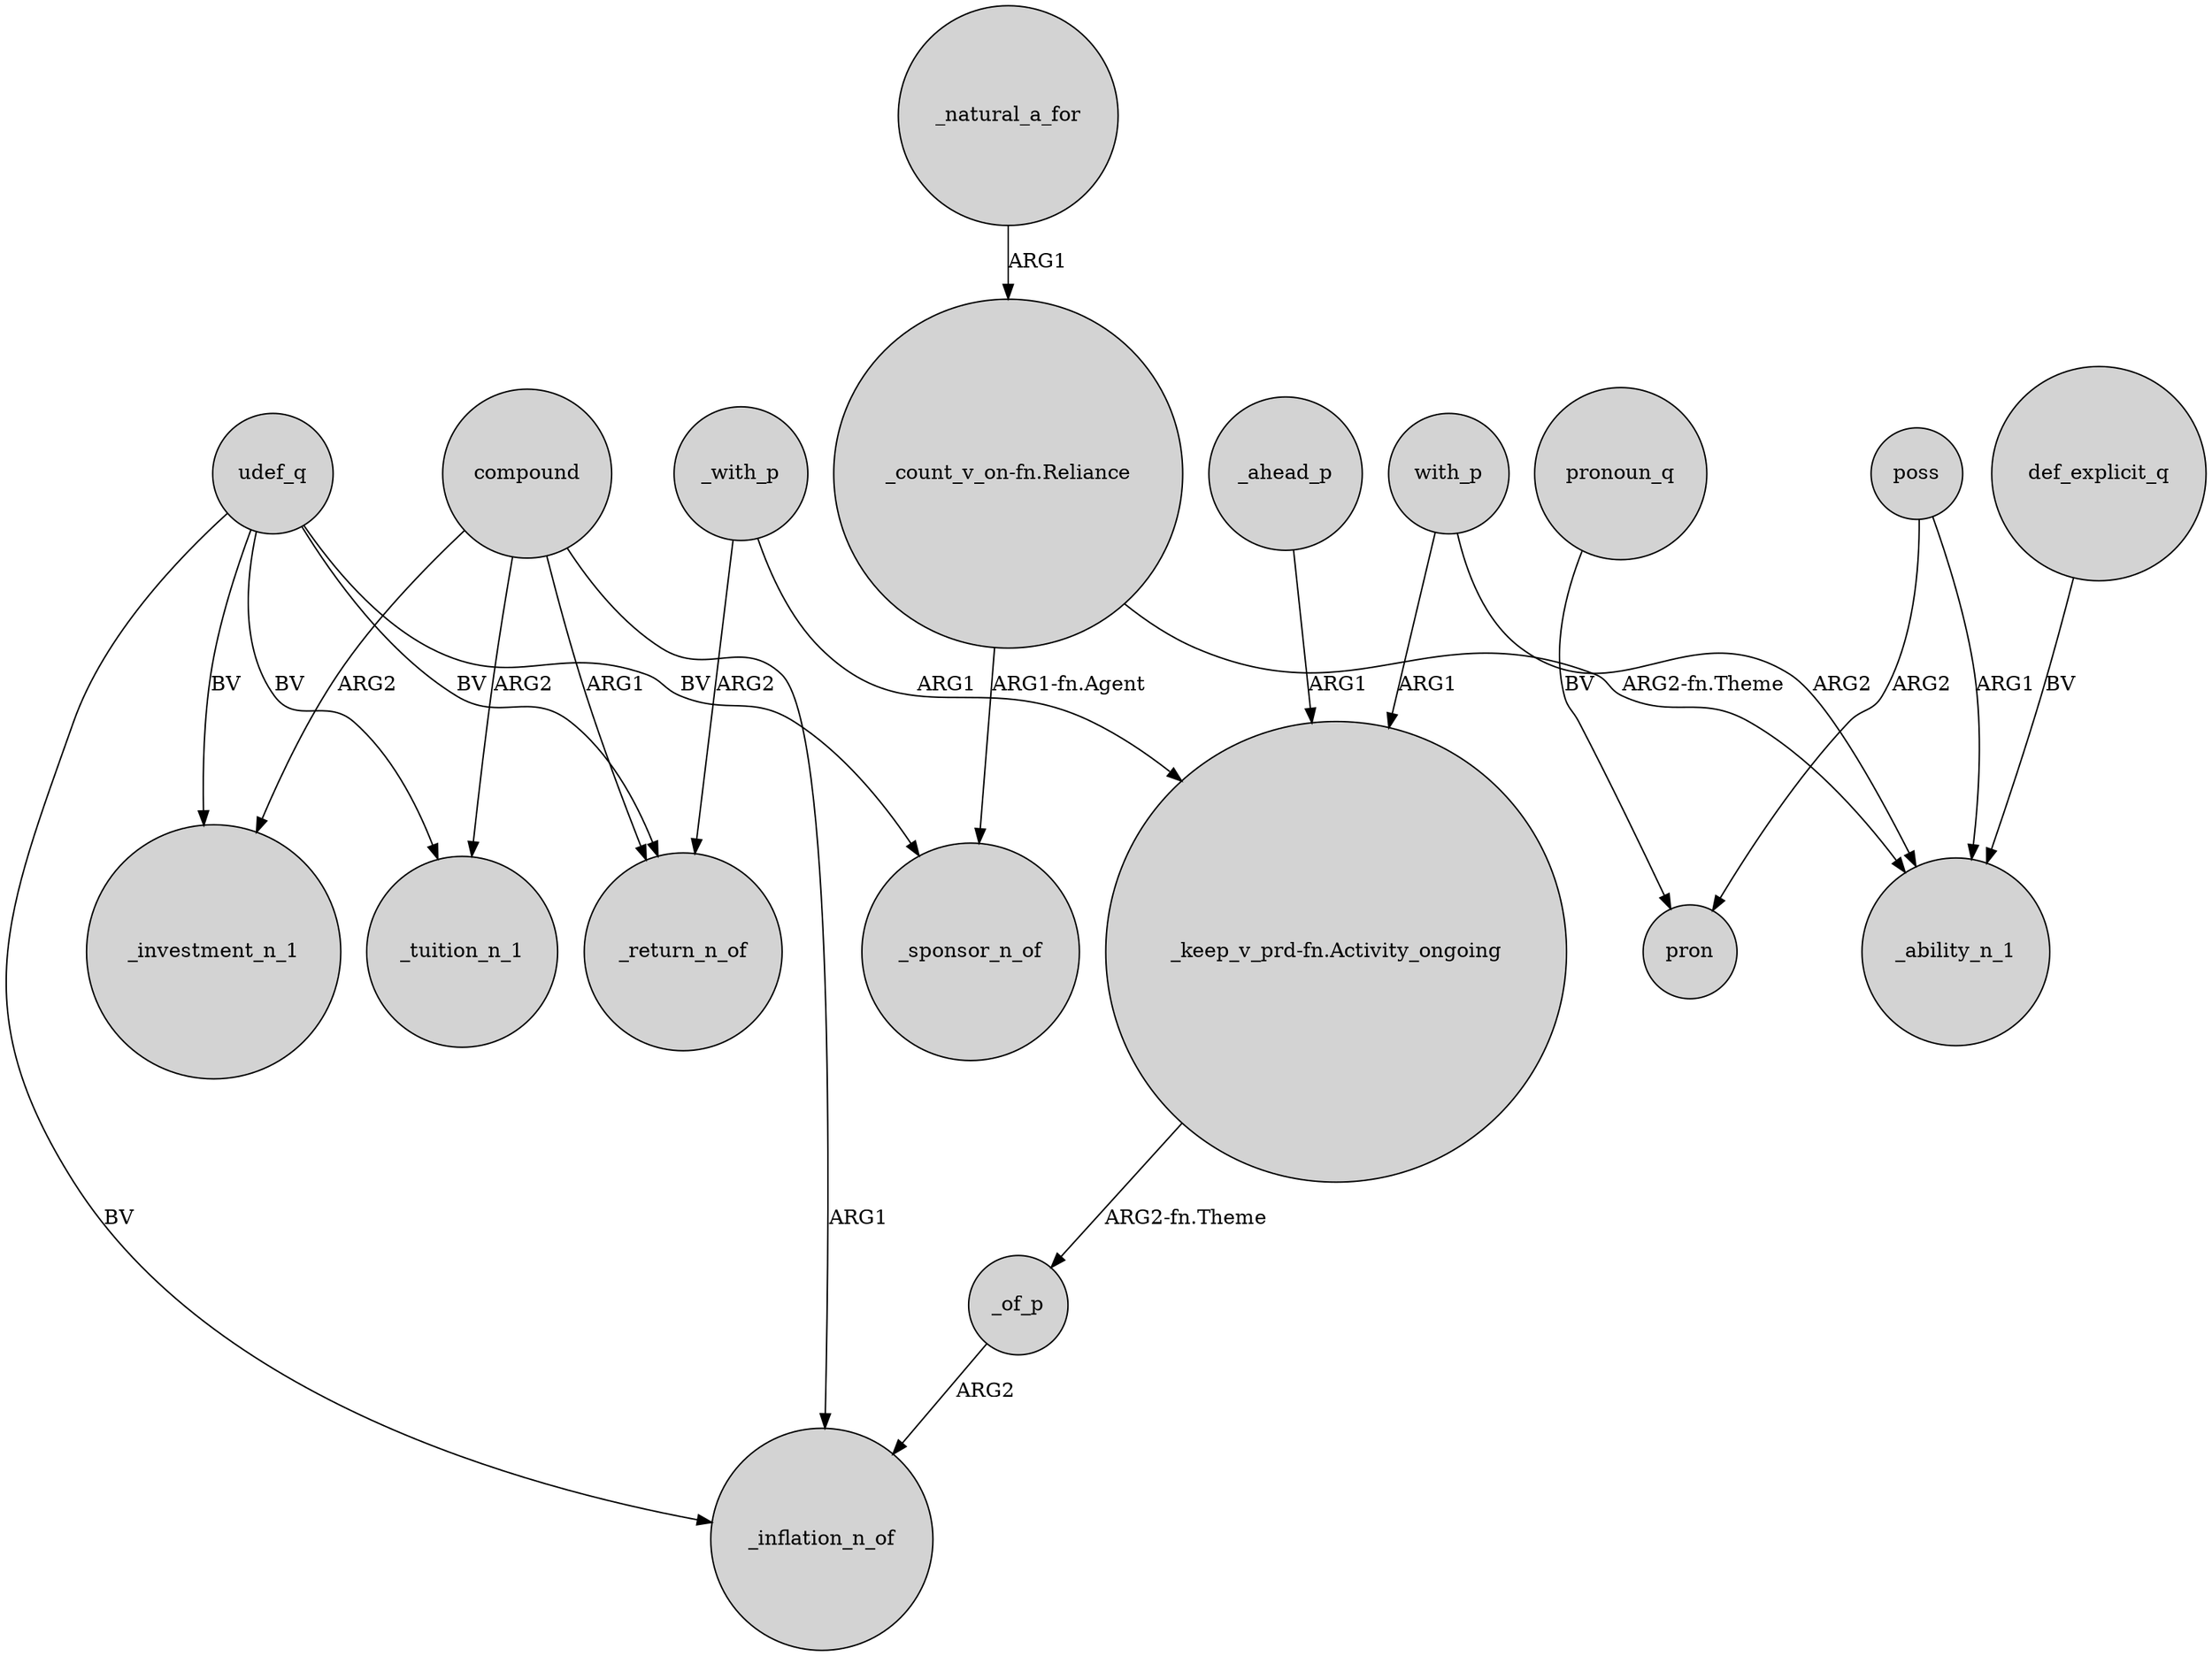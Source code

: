 digraph {
	node [shape=circle style=filled]
	udef_q -> _inflation_n_of [label=BV]
	poss -> pron [label=ARG2]
	"_keep_v_prd-fn.Activity_ongoing" -> _of_p [label="ARG2-fn.Theme"]
	_with_p -> "_keep_v_prd-fn.Activity_ongoing" [label=ARG1]
	udef_q -> _return_n_of [label=BV]
	compound -> _investment_n_1 [label=ARG2]
	compound -> _inflation_n_of [label=ARG1]
	_of_p -> _inflation_n_of [label=ARG2]
	_natural_a_for -> "_count_v_on-fn.Reliance" [label=ARG1]
	poss -> _ability_n_1 [label=ARG1]
	pronoun_q -> pron [label=BV]
	with_p -> _ability_n_1 [label=ARG2]
	def_explicit_q -> _ability_n_1 [label=BV]
	_ahead_p -> "_keep_v_prd-fn.Activity_ongoing" [label=ARG1]
	compound -> _tuition_n_1 [label=ARG2]
	_with_p -> _return_n_of [label=ARG2]
	"_count_v_on-fn.Reliance" -> _sponsor_n_of [label="ARG1-fn.Agent"]
	udef_q -> _investment_n_1 [label=BV]
	udef_q -> _tuition_n_1 [label=BV]
	udef_q -> _sponsor_n_of [label=BV]
	compound -> _return_n_of [label=ARG1]
	with_p -> "_keep_v_prd-fn.Activity_ongoing" [label=ARG1]
	"_count_v_on-fn.Reliance" -> _ability_n_1 [label="ARG2-fn.Theme"]
}
